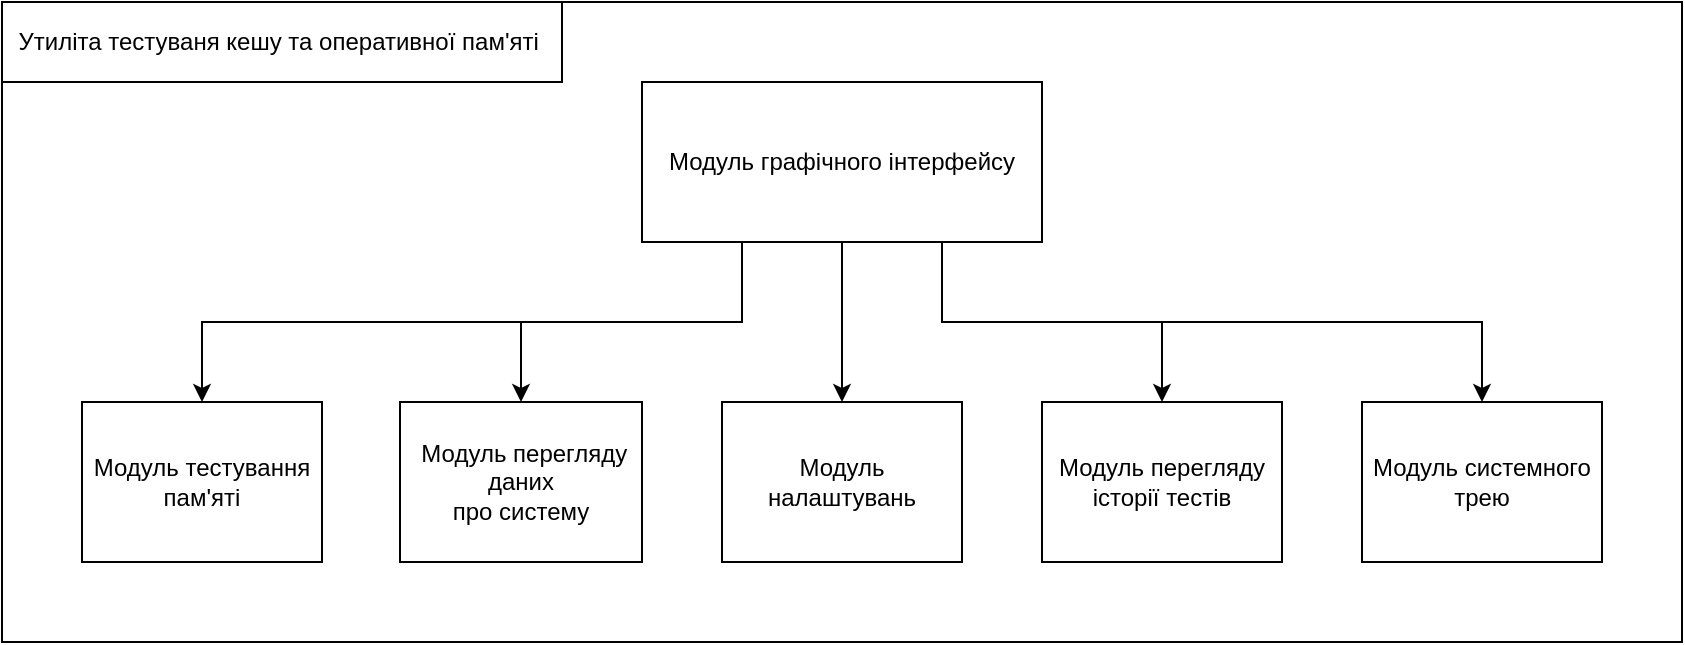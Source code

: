 <mxfile version="17.2.4" type="device"><diagram id="TqoGiLus-UsrdziCtnwy" name="Сторінка-1"><mxGraphModel dx="2112" dy="933" grid="1" gridSize="10" guides="1" tooltips="1" connect="1" arrows="1" fold="1" page="1" pageScale="1" pageWidth="827" pageHeight="1169" math="0" shadow="0"><root><mxCell id="0"/><mxCell id="1" parent="0"/><mxCell id="V6gz8k6Zi3MzOeqybW4G-8" style="edgeStyle=orthogonalEdgeStyle;rounded=0;orthogonalLoop=1;jettySize=auto;html=1;exitX=0.25;exitY=1;exitDx=0;exitDy=0;entryX=0.5;entryY=0;entryDx=0;entryDy=0;" edge="1" parent="1" source="V6gz8k6Zi3MzOeqybW4G-1" target="V6gz8k6Zi3MzOeqybW4G-2"><mxGeometry relative="1" as="geometry"/></mxCell><mxCell id="V6gz8k6Zi3MzOeqybW4G-9" style="edgeStyle=orthogonalEdgeStyle;rounded=0;orthogonalLoop=1;jettySize=auto;html=1;exitX=0.5;exitY=1;exitDx=0;exitDy=0;entryX=0.5;entryY=0;entryDx=0;entryDy=0;" edge="1" parent="1" source="V6gz8k6Zi3MzOeqybW4G-1" target="V6gz8k6Zi3MzOeqybW4G-4"><mxGeometry relative="1" as="geometry"/></mxCell><mxCell id="V6gz8k6Zi3MzOeqybW4G-10" style="edgeStyle=orthogonalEdgeStyle;rounded=0;orthogonalLoop=1;jettySize=auto;html=1;exitX=0.25;exitY=1;exitDx=0;exitDy=0;entryX=0.5;entryY=0;entryDx=0;entryDy=0;" edge="1" parent="1" source="V6gz8k6Zi3MzOeqybW4G-1" target="V6gz8k6Zi3MzOeqybW4G-3"><mxGeometry relative="1" as="geometry"/></mxCell><mxCell id="V6gz8k6Zi3MzOeqybW4G-11" style="edgeStyle=orthogonalEdgeStyle;rounded=0;orthogonalLoop=1;jettySize=auto;html=1;exitX=0.75;exitY=1;exitDx=0;exitDy=0;entryX=0.5;entryY=0;entryDx=0;entryDy=0;" edge="1" parent="1" source="V6gz8k6Zi3MzOeqybW4G-1" target="V6gz8k6Zi3MzOeqybW4G-5"><mxGeometry relative="1" as="geometry"/></mxCell><mxCell id="V6gz8k6Zi3MzOeqybW4G-12" style="edgeStyle=orthogonalEdgeStyle;rounded=0;orthogonalLoop=1;jettySize=auto;html=1;exitX=0.75;exitY=1;exitDx=0;exitDy=0;entryX=0.5;entryY=0;entryDx=0;entryDy=0;" edge="1" parent="1" source="V6gz8k6Zi3MzOeqybW4G-1" target="V6gz8k6Zi3MzOeqybW4G-7"><mxGeometry relative="1" as="geometry"/></mxCell><mxCell id="V6gz8k6Zi3MzOeqybW4G-1" value="Модуль графічного інтерфейсу" style="rounded=0;whiteSpace=wrap;html=1;" vertex="1" parent="1"><mxGeometry x="200" y="200" width="200" height="80" as="geometry"/></mxCell><mxCell id="V6gz8k6Zi3MzOeqybW4G-2" value="Модуль тестування &lt;br&gt;пам'яті" style="rounded=0;whiteSpace=wrap;html=1;" vertex="1" parent="1"><mxGeometry x="-80" y="360" width="120" height="80" as="geometry"/></mxCell><mxCell id="V6gz8k6Zi3MzOeqybW4G-3" value="&amp;nbsp;Модуль перегляду даних&lt;br&gt;про систему" style="rounded=0;whiteSpace=wrap;html=1;" vertex="1" parent="1"><mxGeometry x="79" y="360" width="121" height="80" as="geometry"/></mxCell><mxCell id="V6gz8k6Zi3MzOeqybW4G-4" value="Модуль налаштувань" style="rounded=0;whiteSpace=wrap;html=1;" vertex="1" parent="1"><mxGeometry x="240" y="360" width="120" height="80" as="geometry"/></mxCell><mxCell id="V6gz8k6Zi3MzOeqybW4G-5" value="&lt;span&gt;Модуль перегляду історії тестів&lt;/span&gt;" style="rounded=0;whiteSpace=wrap;html=1;" vertex="1" parent="1"><mxGeometry x="400" y="360" width="120" height="80" as="geometry"/></mxCell><mxCell id="V6gz8k6Zi3MzOeqybW4G-7" value="&lt;span&gt;Модуль системного трею&lt;/span&gt;" style="rounded=0;whiteSpace=wrap;html=1;" vertex="1" parent="1"><mxGeometry x="560" y="360" width="120" height="80" as="geometry"/></mxCell><mxCell id="V6gz8k6Zi3MzOeqybW4G-13" value="" style="rounded=0;whiteSpace=wrap;html=1;fillColor=none;" vertex="1" parent="1"><mxGeometry x="-120" y="160" width="840" height="320" as="geometry"/></mxCell><mxCell id="V6gz8k6Zi3MzOeqybW4G-14" value="Утиліта тестуваня кешу та оперативної пам'яті&amp;nbsp;" style="rounded=0;whiteSpace=wrap;html=1;fillColor=none;" vertex="1" parent="1"><mxGeometry x="-120" y="160" width="280" height="40" as="geometry"/></mxCell></root></mxGraphModel></diagram></mxfile>